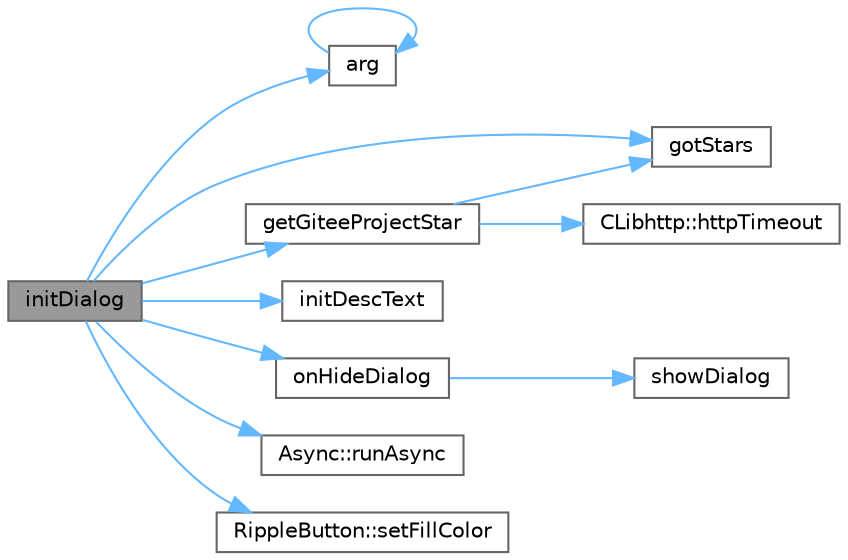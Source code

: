 digraph "initDialog"
{
 // LATEX_PDF_SIZE
  bgcolor="transparent";
  edge [fontname=Helvetica,fontsize=10,labelfontname=Helvetica,labelfontsize=10];
  node [fontname=Helvetica,fontsize=10,shape=box,height=0.2,width=0.4];
  rankdir="LR";
  Node1 [id="Node000001",label="initDialog",height=0.2,width=0.4,color="gray40", fillcolor="grey60", style="filled", fontcolor="black",tooltip="初始化对话框布局"];
  Node1 -> Node2 [id="edge1_Node000001_Node000002",color="steelblue1",style="solid",tooltip=" "];
  Node2 [id="Node000002",label="arg",height=0.2,width=0.4,color="grey40", fillcolor="white", style="filled",URL="$base_8h.html#a2c8e80c1b1c8b7747e99b8e9a24a0429",tooltip="Returns a named argument to be used in a formatting function."];
  Node2 -> Node2 [id="edge2_Node000002_Node000002",color="steelblue1",style="solid",tooltip=" "];
  Node1 -> Node3 [id="edge3_Node000001_Node000003",color="steelblue1",style="solid",tooltip=" "];
  Node3 [id="Node000003",label="getGiteeProjectStar",height=0.2,width=0.4,color="grey40", fillcolor="white", style="filled",URL="$class_about_dialog.html#a95170a0a271a7e8133ff94cad8a73e45",tooltip="获取 Gitee 项目的 Star 数量"];
  Node3 -> Node4 [id="edge4_Node000003_Node000004",color="steelblue1",style="solid",tooltip=" "];
  Node4 [id="Node000004",label="gotStars",height=0.2,width=0.4,color="grey40", fillcolor="white", style="filled",URL="$class_about_dialog.html#a996f4600a8c3089cca11b83778a05cb3",tooltip="获取到 Star 数量信号"];
  Node3 -> Node5 [id="edge5_Node000003_Node000005",color="steelblue1",style="solid",tooltip=" "];
  Node5 [id="Node000005",label="CLibhttp::httpTimeout",height=0.2,width=0.4,color="grey40", fillcolor="white", style="filled",URL="$class_c_libhttp.html#ab530c9bfbf50bde9c0b72203027b1b21",tooltip=" "];
  Node1 -> Node4 [id="edge6_Node000001_Node000004",color="steelblue1",style="solid",tooltip=" "];
  Node1 -> Node6 [id="edge7_Node000001_Node000006",color="steelblue1",style="solid",tooltip=" "];
  Node6 [id="Node000006",label="initDescText",height=0.2,width=0.4,color="grey40", fillcolor="white", style="filled",URL="$class_about_dialog.html#a79ef8295dd75daf4ba242970271bb782",tooltip="初始化描述文本"];
  Node1 -> Node7 [id="edge8_Node000001_Node000007",color="steelblue1",style="solid",tooltip=" "];
  Node7 [id="Node000007",label="onHideDialog",height=0.2,width=0.4,color="grey40", fillcolor="white", style="filled",URL="$class_about_dialog.html#a6c54694d2961ffb9745fc87132fa9171",tooltip="隐藏对话框"];
  Node7 -> Node8 [id="edge9_Node000007_Node000008",color="steelblue1",style="solid",tooltip=" "];
  Node8 [id="Node000008",label="showDialog",height=0.2,width=0.4,color="grey40", fillcolor="white", style="filled",URL="$class_about_dialog.html#a4e06b5bea9f64def0976d16bec98c5d1",tooltip="对话框显示状态信号"];
  Node1 -> Node9 [id="edge10_Node000001_Node000009",color="steelblue1",style="solid",tooltip=" "];
  Node9 [id="Node000009",label="Async::runAsync",height=0.2,width=0.4,color="grey40", fillcolor="white", style="filled",URL="$namespace_async.html#a06a076edc2f7af2cc0ecdc6545d55e79",tooltip="runAsync类似于 std::thread和std::invoke 函数参数可以是成员函数 操作符 可以是 lambda表达式 QFutureInterface<ResultType>&作为第一个参..."];
  Node1 -> Node10 [id="edge11_Node000001_Node000010",color="steelblue1",style="solid",tooltip=" "];
  Node10 [id="Node000010",label="RippleButton::setFillColor",height=0.2,width=0.4,color="grey40", fillcolor="white", style="filled",URL="$class_ripple_button.html#a63e18b34ea211235a80eeadb450ede32",tooltip="设置涟漪填充颜色"];
}

